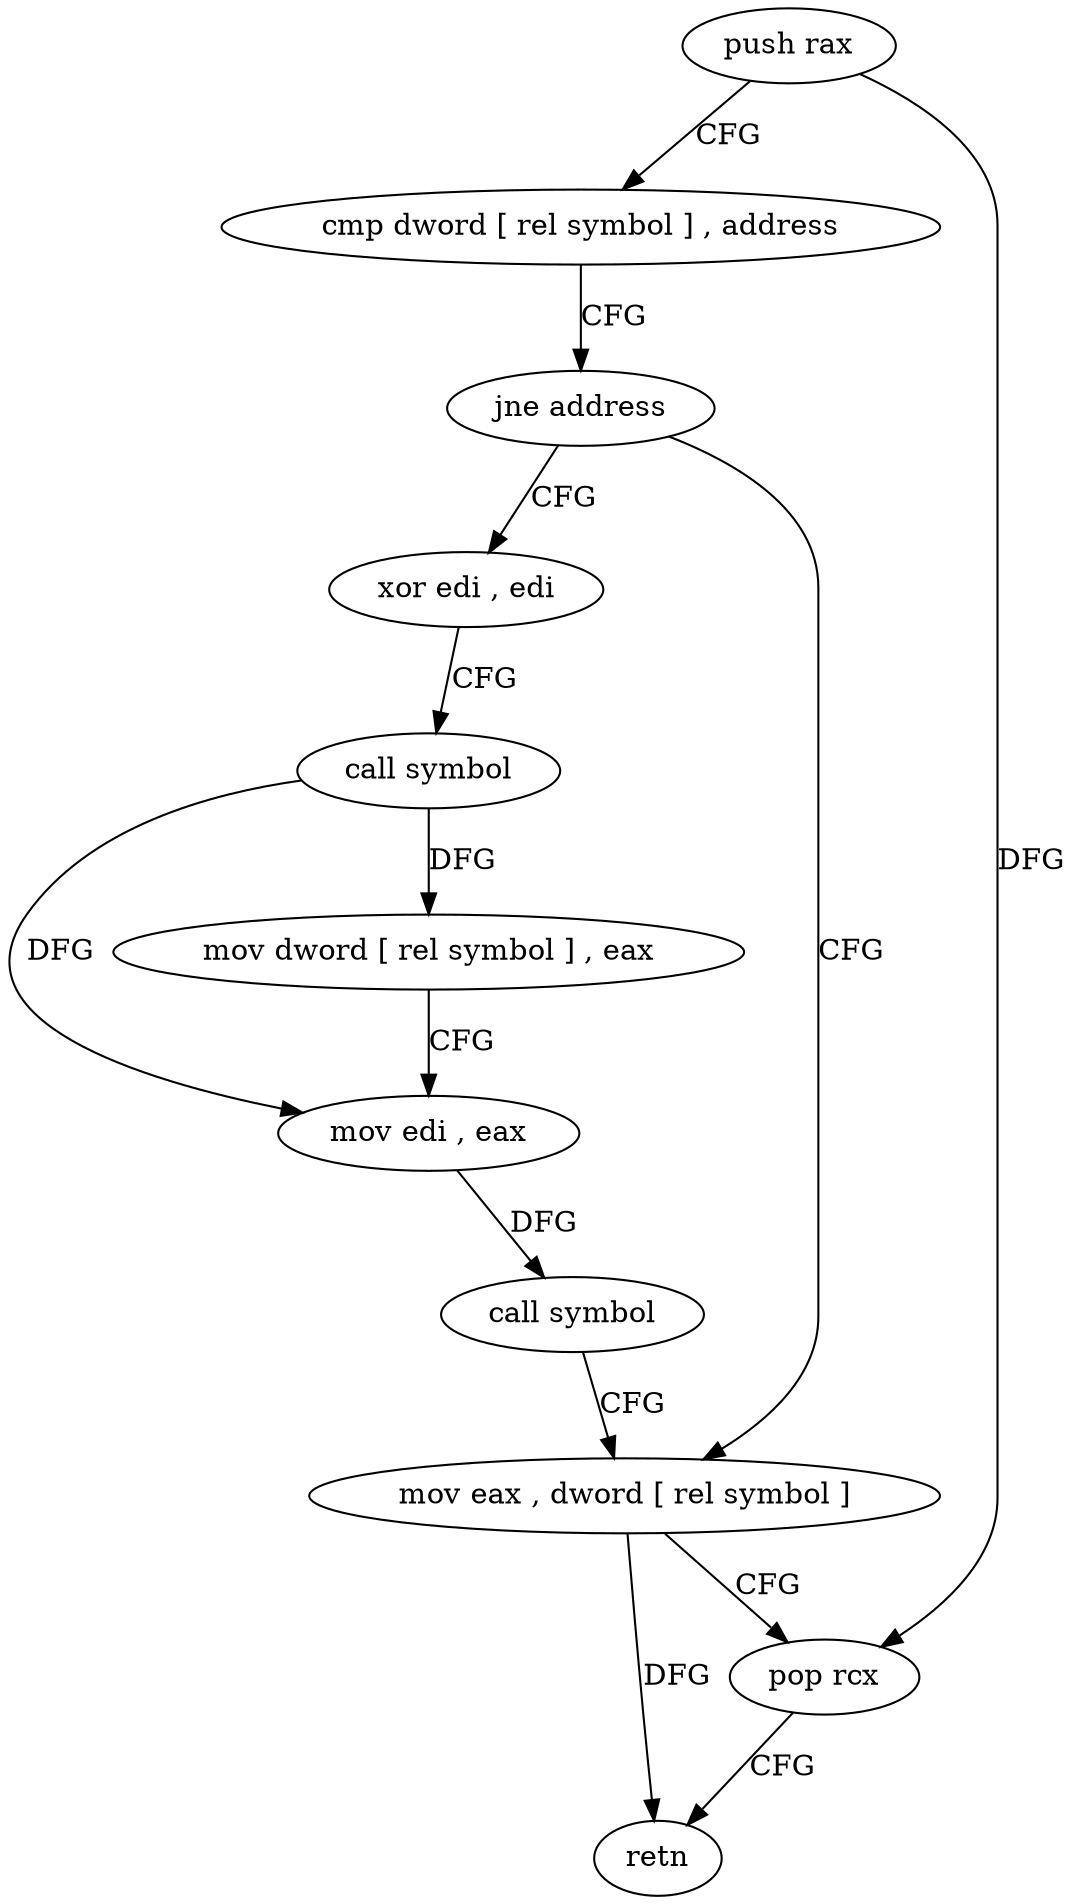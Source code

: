 digraph "func" {
"4219216" [label = "push rax" ]
"4219217" [label = "cmp dword [ rel symbol ] , address" ]
"4219224" [label = "jne address" ]
"4219246" [label = "mov eax , dword [ rel symbol ]" ]
"4219226" [label = "xor edi , edi" ]
"4219252" [label = "pop rcx" ]
"4219253" [label = "retn" ]
"4219228" [label = "call symbol" ]
"4219233" [label = "mov dword [ rel symbol ] , eax" ]
"4219239" [label = "mov edi , eax" ]
"4219241" [label = "call symbol" ]
"4219216" -> "4219217" [ label = "CFG" ]
"4219216" -> "4219252" [ label = "DFG" ]
"4219217" -> "4219224" [ label = "CFG" ]
"4219224" -> "4219246" [ label = "CFG" ]
"4219224" -> "4219226" [ label = "CFG" ]
"4219246" -> "4219252" [ label = "CFG" ]
"4219246" -> "4219253" [ label = "DFG" ]
"4219226" -> "4219228" [ label = "CFG" ]
"4219252" -> "4219253" [ label = "CFG" ]
"4219228" -> "4219233" [ label = "DFG" ]
"4219228" -> "4219239" [ label = "DFG" ]
"4219233" -> "4219239" [ label = "CFG" ]
"4219239" -> "4219241" [ label = "DFG" ]
"4219241" -> "4219246" [ label = "CFG" ]
}
